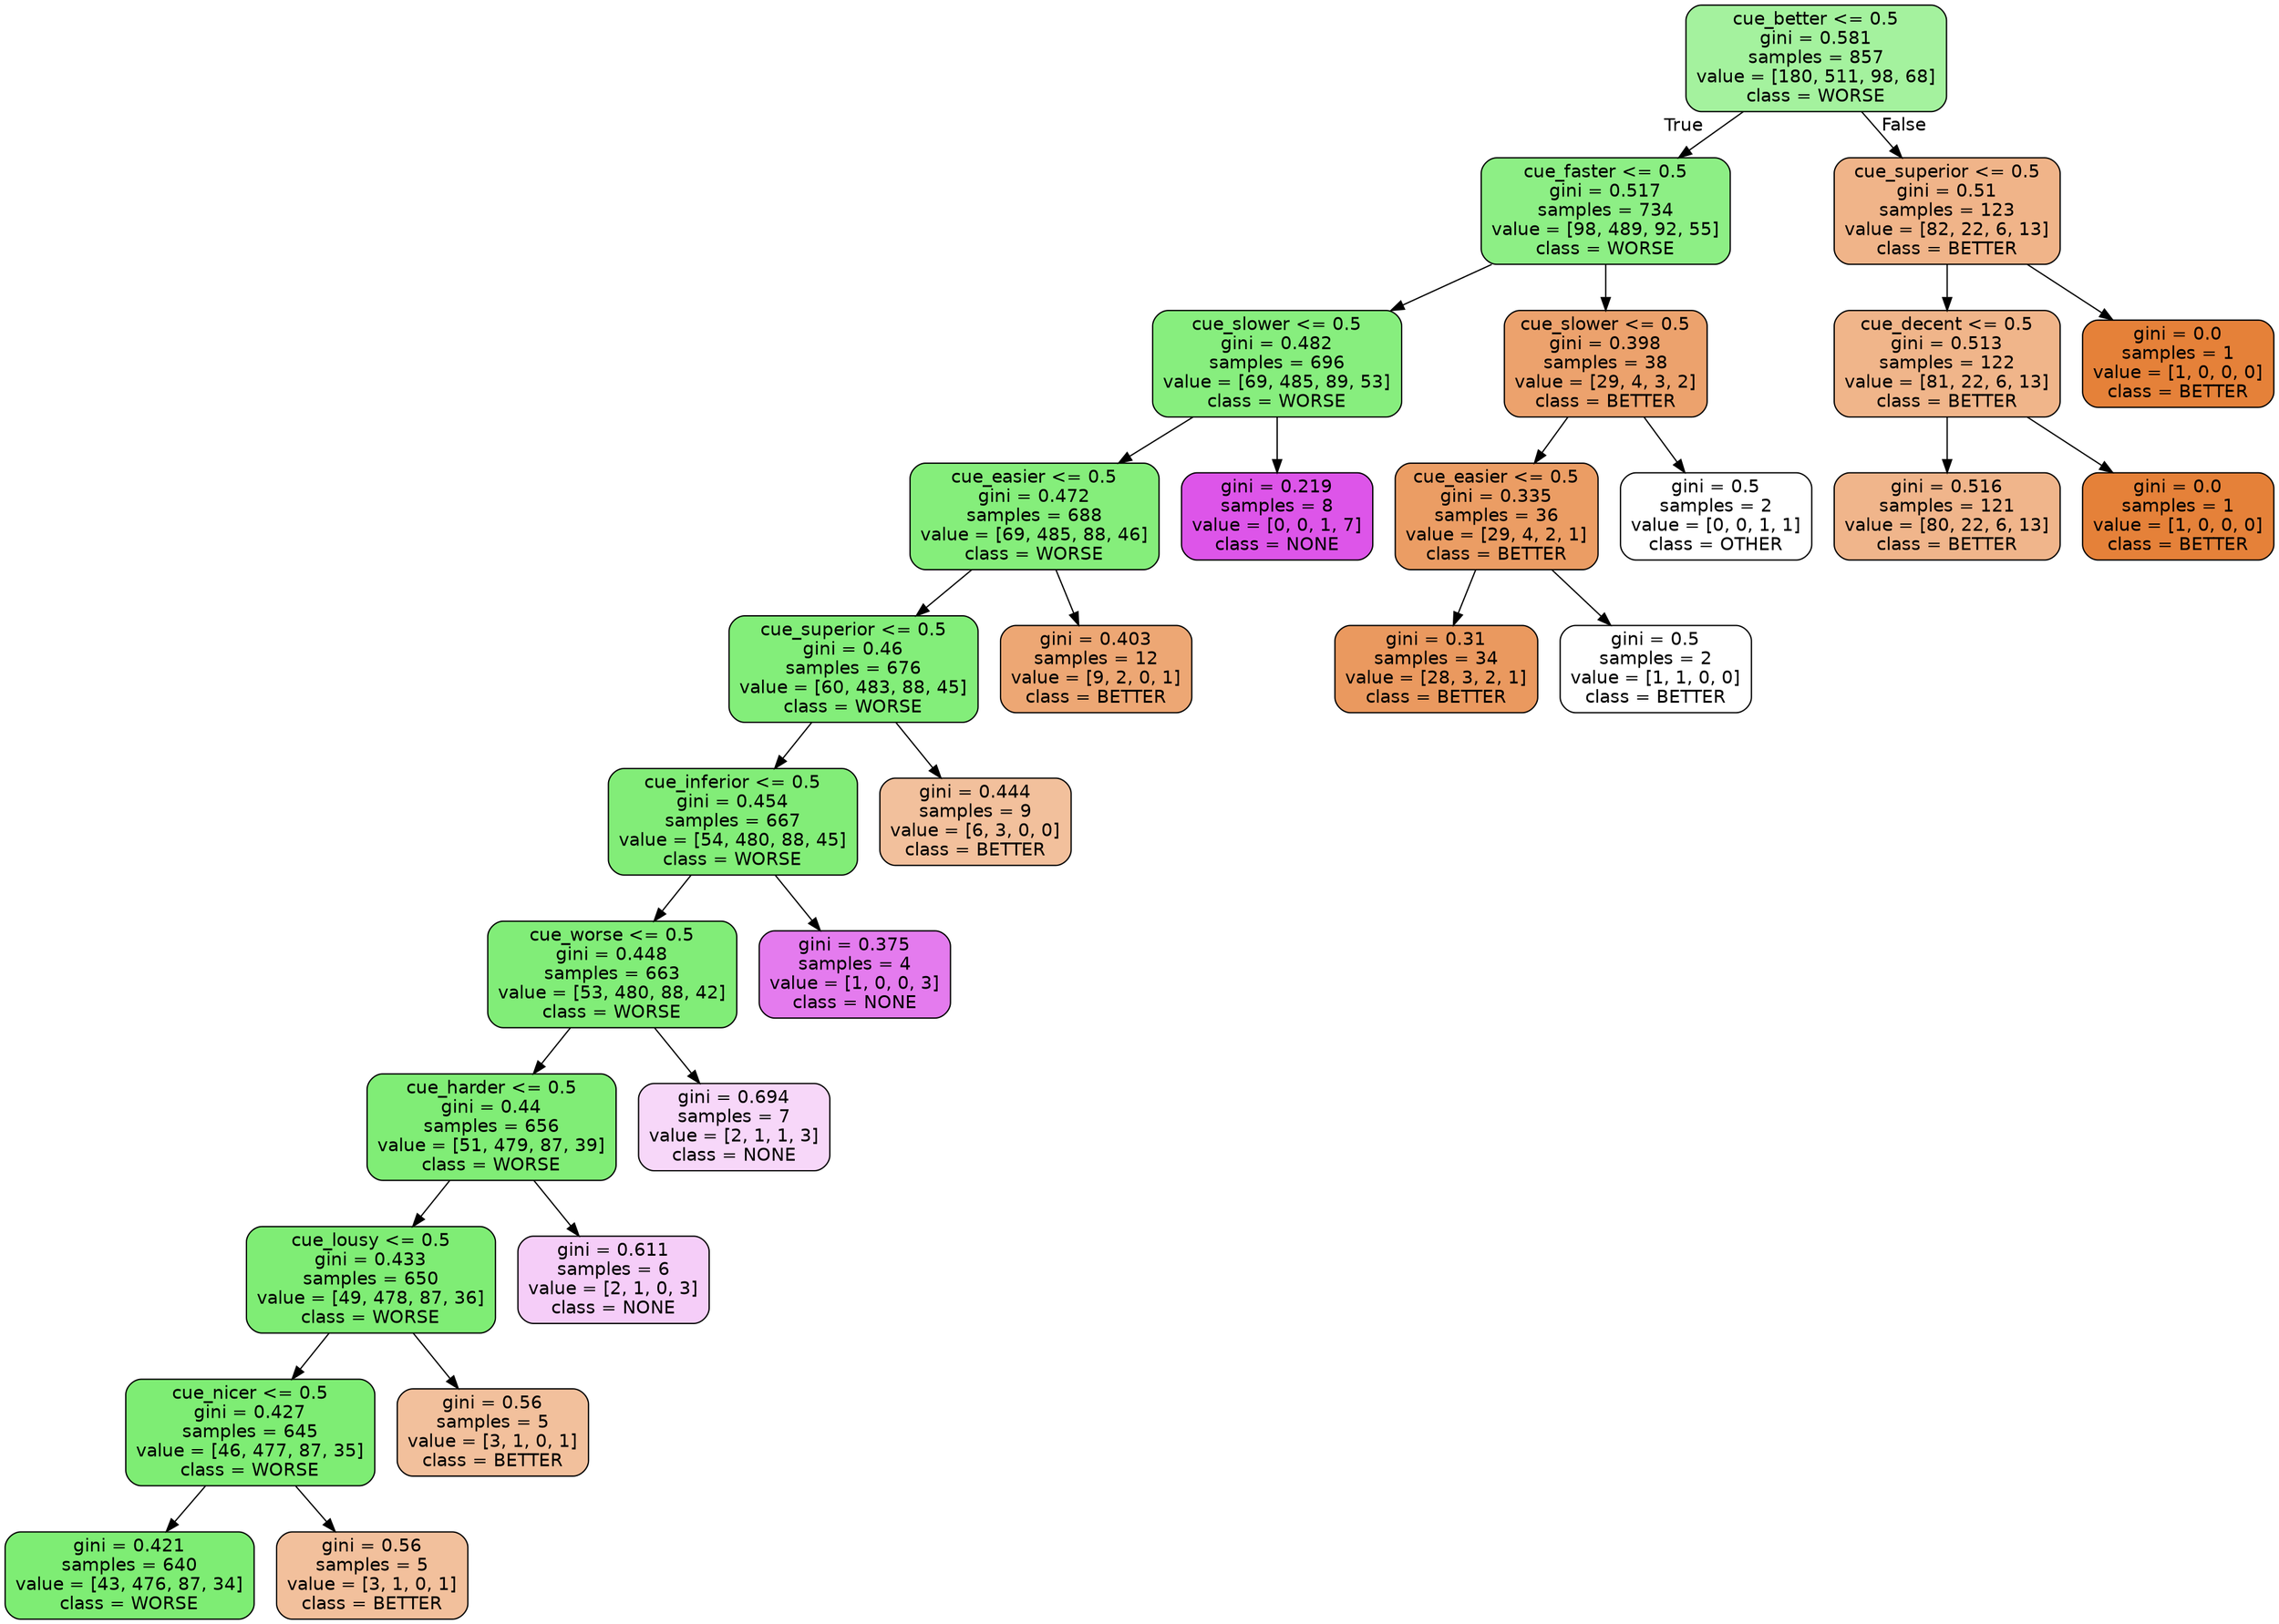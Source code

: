 digraph Tree {
node [shape=box, style="filled, rounded", color="black", fontname=helvetica] ;
edge [fontname=helvetica] ;
0 [label="cue_better <= 0.5\ngini = 0.581\nsamples = 857\nvalue = [180, 511, 98, 68]\nclass = WORSE", fillcolor="#47e5397d"] ;
1 [label="cue_faster <= 0.5\ngini = 0.517\nsamples = 734\nvalue = [98, 489, 92, 55]\nclass = WORSE", fillcolor="#47e5399d"] ;
0 -> 1 [labeldistance=2.5, labelangle=45, headlabel="True"] ;
2 [label="cue_slower <= 0.5\ngini = 0.482\nsamples = 696\nvalue = [69, 485, 89, 53]\nclass = WORSE", fillcolor="#47e539a6"] ;
1 -> 2 ;
3 [label="cue_easier <= 0.5\ngini = 0.472\nsamples = 688\nvalue = [69, 485, 88, 46]\nclass = WORSE", fillcolor="#47e539a9"] ;
2 -> 3 ;
4 [label="cue_superior <= 0.5\ngini = 0.46\nsamples = 676\nvalue = [60, 483, 88, 45]\nclass = WORSE", fillcolor="#47e539ab"] ;
3 -> 4 ;
5 [label="cue_inferior <= 0.5\ngini = 0.454\nsamples = 667\nvalue = [54, 480, 88, 45]\nclass = WORSE", fillcolor="#47e539ad"] ;
4 -> 5 ;
6 [label="cue_worse <= 0.5\ngini = 0.448\nsamples = 663\nvalue = [53, 480, 88, 42]\nclass = WORSE", fillcolor="#47e539ae"] ;
5 -> 6 ;
7 [label="cue_harder <= 0.5\ngini = 0.44\nsamples = 656\nvalue = [51, 479, 87, 39]\nclass = WORSE", fillcolor="#47e539b0"] ;
6 -> 7 ;
8 [label="cue_lousy <= 0.5\ngini = 0.433\nsamples = 650\nvalue = [49, 478, 87, 36]\nclass = WORSE", fillcolor="#47e539b1"] ;
7 -> 8 ;
9 [label="cue_nicer <= 0.5\ngini = 0.427\nsamples = 645\nvalue = [46, 477, 87, 35]\nclass = WORSE", fillcolor="#47e539b2"] ;
8 -> 9 ;
10 [label="gini = 0.421\nsamples = 640\nvalue = [43, 476, 87, 34]\nclass = WORSE", fillcolor="#47e539b3"] ;
9 -> 10 ;
11 [label="gini = 0.56\nsamples = 5\nvalue = [3, 1, 0, 1]\nclass = BETTER", fillcolor="#e581397f"] ;
9 -> 11 ;
12 [label="gini = 0.56\nsamples = 5\nvalue = [3, 1, 0, 1]\nclass = BETTER", fillcolor="#e581397f"] ;
8 -> 12 ;
13 [label="gini = 0.611\nsamples = 6\nvalue = [2, 1, 0, 3]\nclass = NONE", fillcolor="#d739e540"] ;
7 -> 13 ;
14 [label="gini = 0.694\nsamples = 7\nvalue = [2, 1, 1, 3]\nclass = NONE", fillcolor="#d739e533"] ;
6 -> 14 ;
15 [label="gini = 0.375\nsamples = 4\nvalue = [1, 0, 0, 3]\nclass = NONE", fillcolor="#d739e5aa"] ;
5 -> 15 ;
16 [label="gini = 0.444\nsamples = 9\nvalue = [6, 3, 0, 0]\nclass = BETTER", fillcolor="#e581397f"] ;
4 -> 16 ;
17 [label="gini = 0.403\nsamples = 12\nvalue = [9, 2, 0, 1]\nclass = BETTER", fillcolor="#e58139b2"] ;
3 -> 17 ;
18 [label="gini = 0.219\nsamples = 8\nvalue = [0, 0, 1, 7]\nclass = NONE", fillcolor="#d739e5db"] ;
2 -> 18 ;
19 [label="cue_slower <= 0.5\ngini = 0.398\nsamples = 38\nvalue = [29, 4, 3, 2]\nclass = BETTER", fillcolor="#e58139bc"] ;
1 -> 19 ;
20 [label="cue_easier <= 0.5\ngini = 0.335\nsamples = 36\nvalue = [29, 4, 2, 1]\nclass = BETTER", fillcolor="#e58139c7"] ;
19 -> 20 ;
21 [label="gini = 0.31\nsamples = 34\nvalue = [28, 3, 2, 1]\nclass = BETTER", fillcolor="#e58139ce"] ;
20 -> 21 ;
22 [label="gini = 0.5\nsamples = 2\nvalue = [1, 1, 0, 0]\nclass = BETTER", fillcolor="#e5813900"] ;
20 -> 22 ;
23 [label="gini = 0.5\nsamples = 2\nvalue = [0, 0, 1, 1]\nclass = OTHER", fillcolor="#399de500"] ;
19 -> 23 ;
24 [label="cue_superior <= 0.5\ngini = 0.51\nsamples = 123\nvalue = [82, 22, 6, 13]\nclass = BETTER", fillcolor="#e5813997"] ;
0 -> 24 [labeldistance=2.5, labelangle=-45, headlabel="False"] ;
25 [label="cue_decent <= 0.5\ngini = 0.513\nsamples = 122\nvalue = [81, 22, 6, 13]\nclass = BETTER", fillcolor="#e5813996"] ;
24 -> 25 ;
26 [label="gini = 0.516\nsamples = 121\nvalue = [80, 22, 6, 13]\nclass = BETTER", fillcolor="#e5813995"] ;
25 -> 26 ;
27 [label="gini = 0.0\nsamples = 1\nvalue = [1, 0, 0, 0]\nclass = BETTER", fillcolor="#e58139ff"] ;
25 -> 27 ;
28 [label="gini = 0.0\nsamples = 1\nvalue = [1, 0, 0, 0]\nclass = BETTER", fillcolor="#e58139ff"] ;
24 -> 28 ;
}